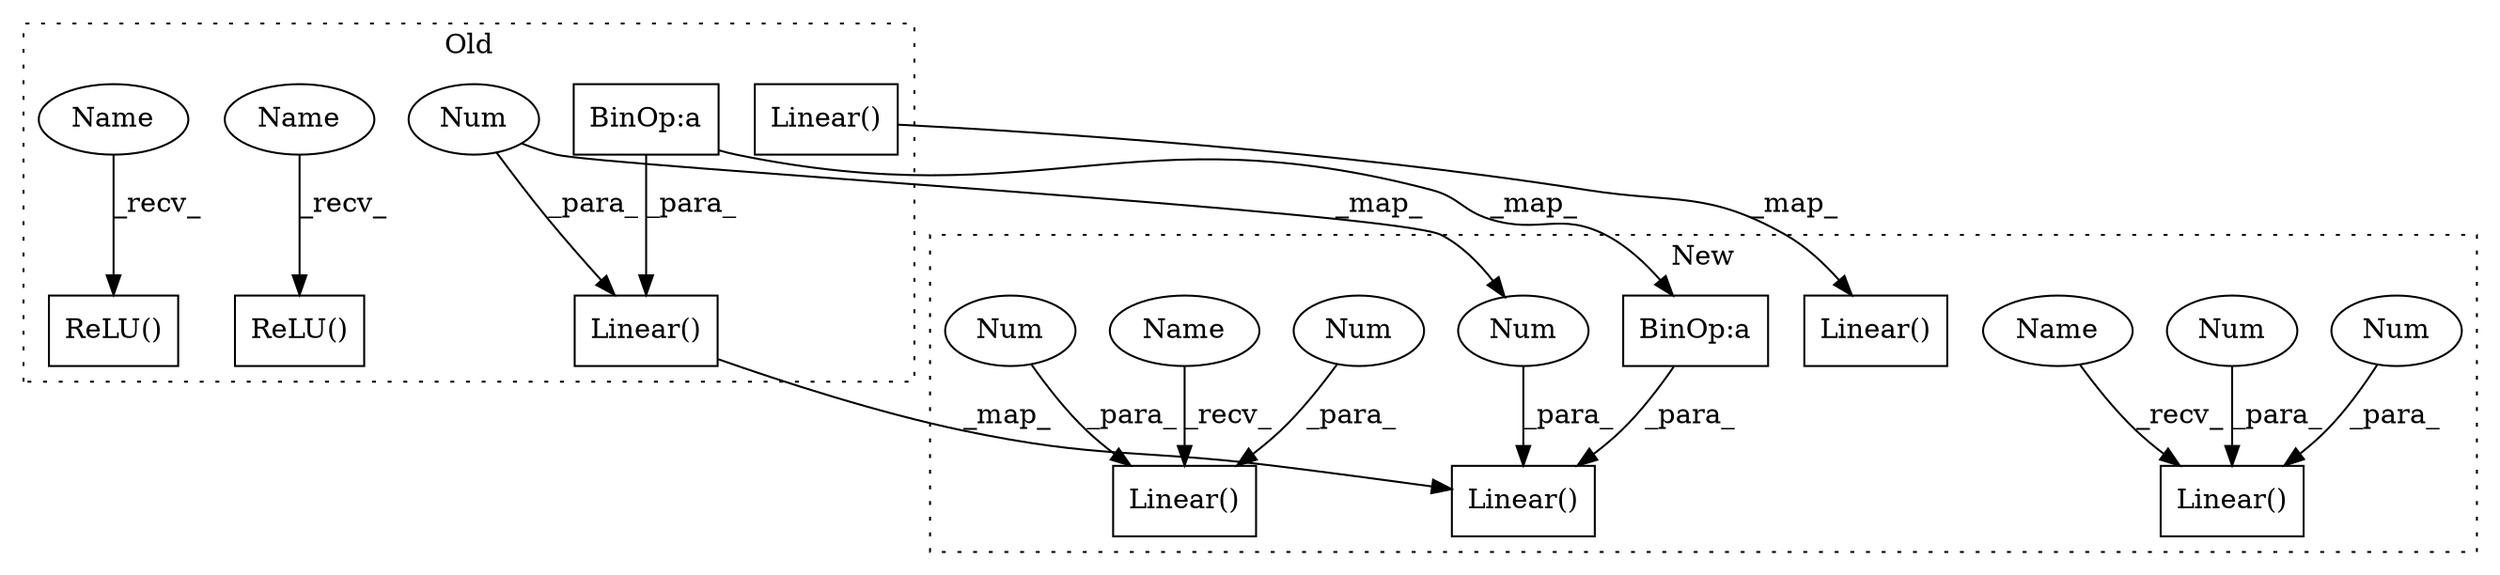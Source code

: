 digraph G {
subgraph cluster0 {
1 [label="ReLU()" a="75" s="3352" l="21" shape="box"];
3 [label="ReLU()" a="75" s="3283" l="21" shape="box"];
7 [label="Linear()" a="75" s="3388,3437" l="10,1" shape="box"];
9 [label="Num" a="76" s="3398" l="3" shape="ellipse"];
11 [label="Linear()" a="75" s="3236,3268" l="10,1" shape="box"];
13 [label="BinOp:a" a="82" s="3411" l="16" shape="box"];
19 [label="Name" a="87" s="3283" l="2" shape="ellipse"];
20 [label="Name" a="87" s="3352" l="2" shape="ellipse"];
label = "Old";
style="dotted";
}
subgraph cluster1 {
2 [label="Linear()" a="75" s="3555,3574" l="10,1" shape="box"];
4 [label="Num" a="76" s="3570" l="4" shape="ellipse"];
5 [label="Num" a="76" s="3565" l="3" shape="ellipse"];
6 [label="Linear()" a="75" s="3661,3711" l="10,1" shape="box"];
8 [label="Num" a="76" s="3671" l="4" shape="ellipse"];
10 [label="Linear()" a="75" s="3262,3294" l="10,1" shape="box"];
12 [label="BinOp:a" a="82" s="3685" l="16" shape="box"];
14 [label="Linear()" a="75" s="3451,3469" l="10,1" shape="box"];
15 [label="Num" a="76" s="3466" l="3" shape="ellipse"];
16 [label="Num" a="76" s="3461" l="3" shape="ellipse"];
17 [label="Name" a="87" s="3555" l="2" shape="ellipse"];
18 [label="Name" a="87" s="3451" l="2" shape="ellipse"];
label = "New";
style="dotted";
}
4 -> 2 [label="_para_"];
5 -> 2 [label="_para_"];
7 -> 6 [label="_map_"];
8 -> 6 [label="_para_"];
9 -> 8 [label="_map_"];
9 -> 7 [label="_para_"];
11 -> 10 [label="_map_"];
12 -> 6 [label="_para_"];
13 -> 7 [label="_para_"];
13 -> 12 [label="_map_"];
15 -> 14 [label="_para_"];
16 -> 14 [label="_para_"];
17 -> 2 [label="_recv_"];
18 -> 14 [label="_recv_"];
19 -> 3 [label="_recv_"];
20 -> 1 [label="_recv_"];
}